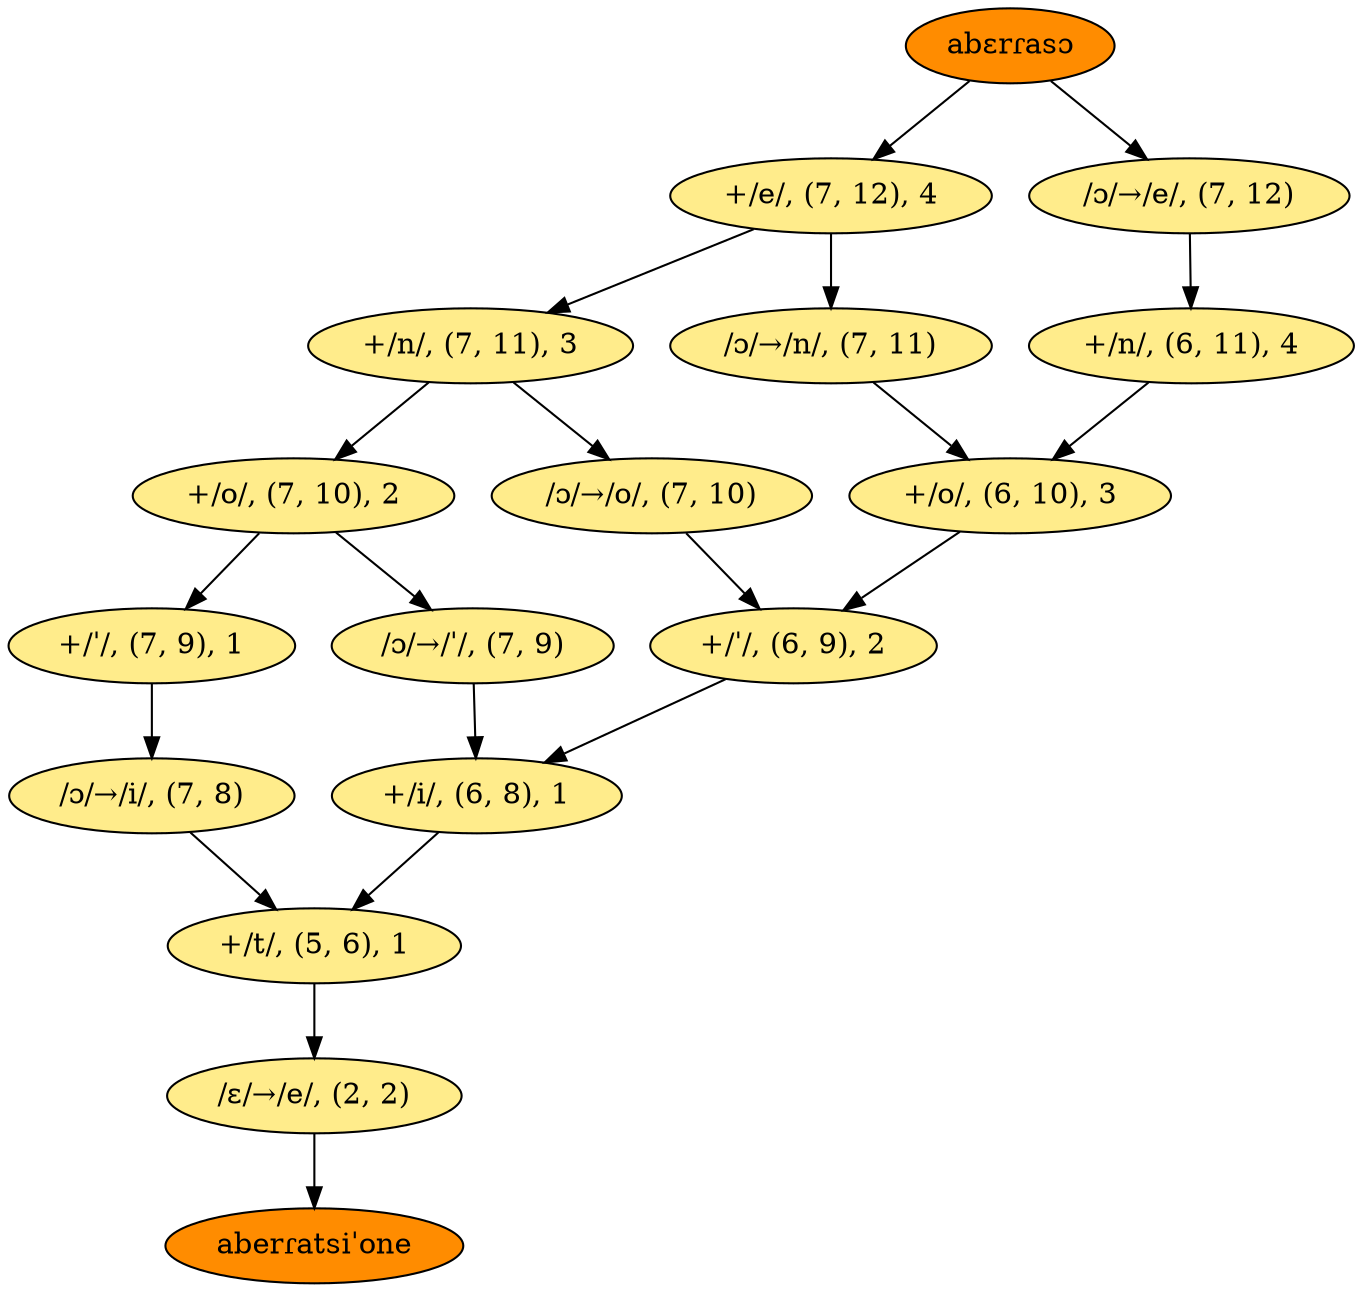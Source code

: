 // /abɛrɾasɔ/ to /aberɾatsiˈone/
digraph {
	node [fillcolor=lightgoldenrod1 style=filled]
	bgcolor=transparent
	0 [label="abɛrɾasɔ" fillcolor=darkorange]
	1 [label="+/e/, (7, 12), 4"]
	2 [label="+/n/, (7, 11), 3"]
	3 [label="+/o/, (7, 10), 2"]
	4 [label="+/ˈ/, (7, 9), 1"]
	5 [label="/ɔ/→/i/, (7, 8)"]
	6 [label="+/t/, (5, 6), 1"]
	7 [label="/ɛ/→/e/, (2, 2)"]
	8 [label="/ɔ/→/ˈ/, (7, 9)"]
	9 [label="+/i/, (6, 8), 1"]
	10 [label="/ɔ/→/o/, (7, 10)"]
	11 [label="+/ˈ/, (6, 9), 2"]
	12 [label="/ɔ/→/n/, (7, 11)"]
	13 [label="+/o/, (6, 10), 3"]
	14 [label="/ɔ/→/e/, (7, 12)"]
	15 [label="+/n/, (6, 11), 4"]
	16 [label="aberɾatsiˈone" fillcolor=darkorange]
	0 -> 1
	0 -> 14
	1 -> 2
	1 -> 12
	2 -> 10
	2 -> 3
	3 -> 8
	3 -> 4
	4 -> 5
	5 -> 6
	6 -> 7
	7 -> 16
	8 -> 9
	9 -> 6
	10 -> 11
	11 -> 9
	12 -> 13
	13 -> 11
	14 -> 15
	15 -> 13
}

